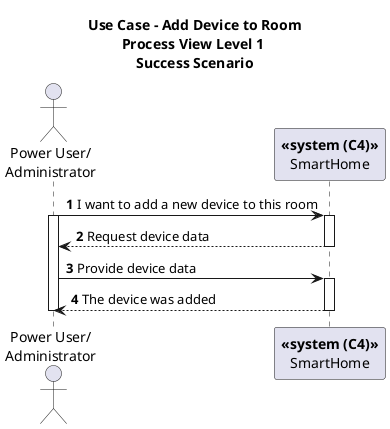 @startuml

title Use Case - Add Device to Room\nProcess View Level 1 \nSuccess Scenario
autonumber

actor "Power User/\nAdministrator" as PU
participant "**<<system (C4)>>**\nSmartHome" as SH

PU -> SH : I want to add a new device to this room
activate PU
activate SH
SH --> PU : Request device data
deactivate SH
PU -> SH : Provide device data
activate SH
SH --> PU : The device was added
deactivate SH
deactivate PU

@enduml
